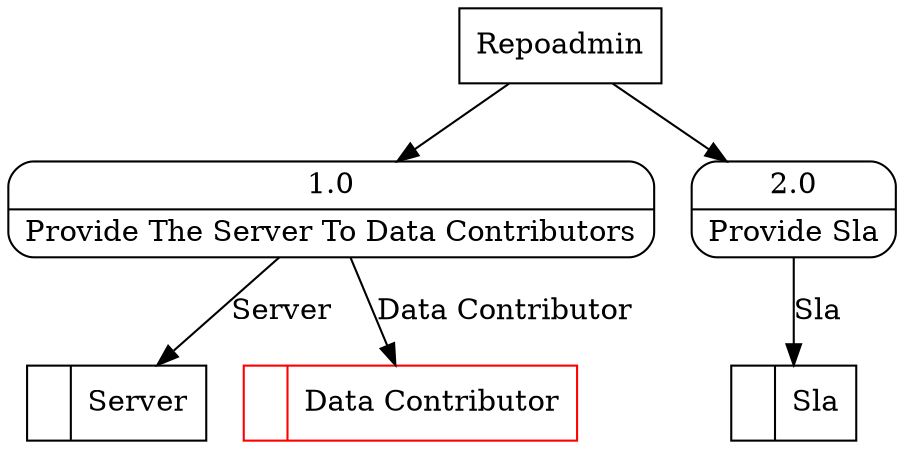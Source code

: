 digraph dfd2{ 
node[shape=record]
200 [label="<f0>  |<f1> Sla " ];
201 [label="<f0>  |<f1> Server " ];
202 [label="<f0>  |<f1> Data Contributor " color=red];
203 [label="Repoadmin" shape=box];
204 [label="{<f0> 1.0|<f1> Provide The Server To Data Contributors }" shape=Mrecord];
205 [label="{<f0> 2.0|<f1> Provide Sla }" shape=Mrecord];
203 -> 204
203 -> 205
204 -> 201 [label="Server"]
204 -> 202 [label="Data Contributor"]
205 -> 200 [label="Sla"]
}